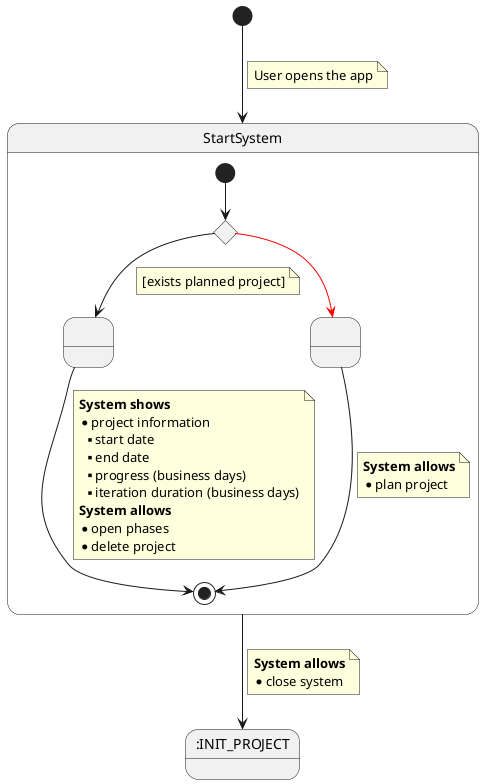 @startuml

state 4 as ":INIT_PROJECT"

[*] --> StartSystem
note on link
    User opens the app
end note

state StartSystem {
    state 5 as " "
    state 6 as " "
    state 2 <<choice>>

    [*] --> 2

    2 -[#red]-> 6

    6 --> [*]
    note on link
        <b>System allows</b>
        * plan project
    end note

    2 --> 5
    note on link
    [exists planned project]
    end note

    5 --> [*]
    note on link
    <b>System shows</b>
    * project information
    ** start date
    ** end date
    ** progress (business days)
    ** iteration duration (business days)
    <b>System allows</b>
    * open phases
    * delete project
    end note
}

StartSystem --> 4
    note on link
    <b>System allows</b>
    * close system
    end note
@enduml
